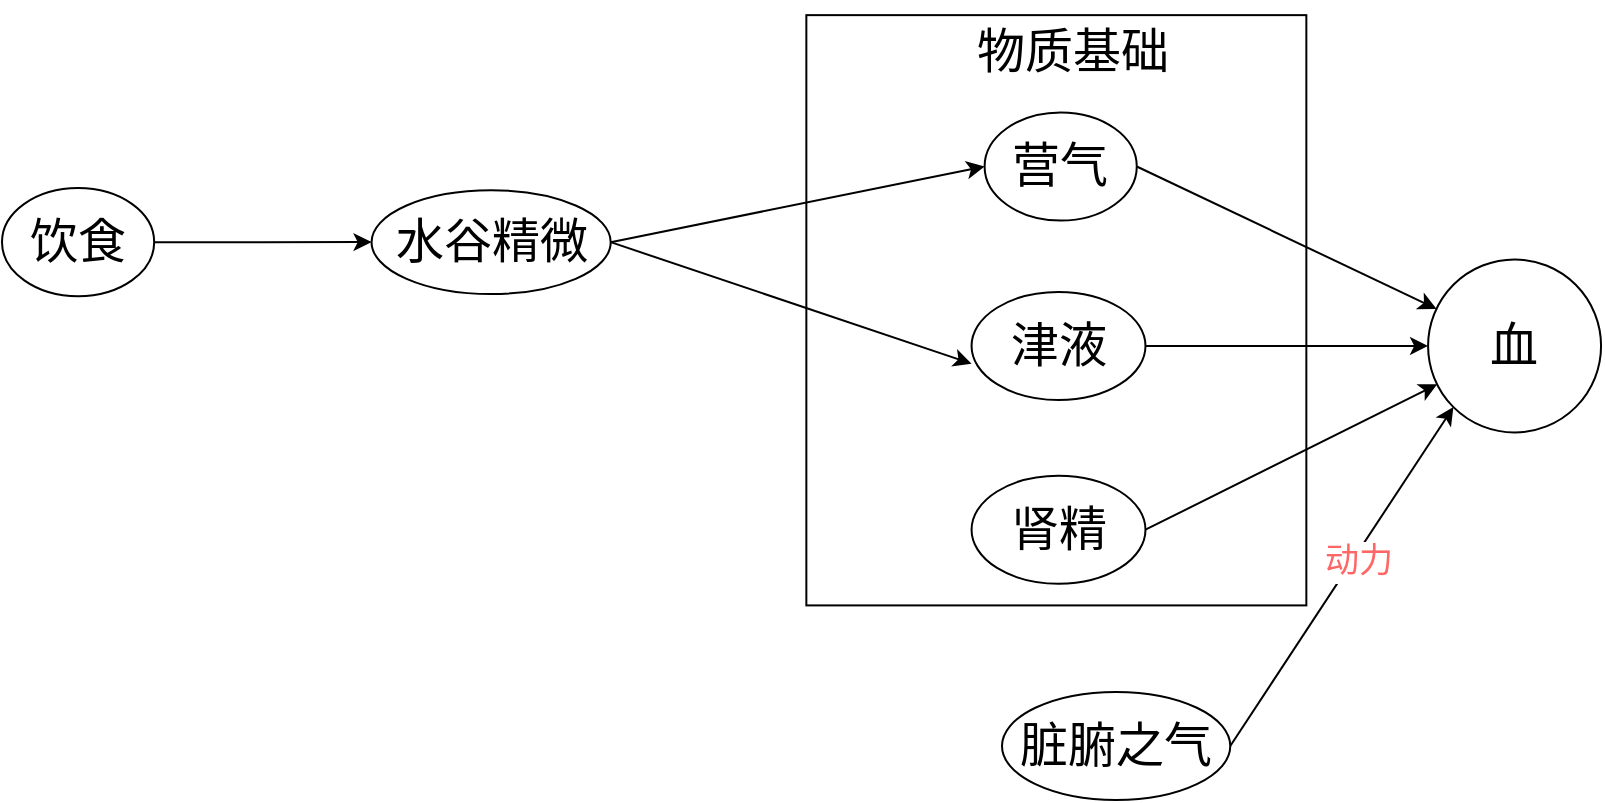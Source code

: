 <mxfile version="22.1.11" type="github">
  <diagram name="第 1 页" id="cFKTWYmAbknZH8ke3Prf">
    <mxGraphModel dx="1050" dy="557" grid="1" gridSize="10" guides="1" tooltips="1" connect="1" arrows="1" fold="1" page="1" pageScale="1" pageWidth="827" pageHeight="1169" math="0" shadow="0">
      <root>
        <mxCell id="0" />
        <mxCell id="1" parent="0" />
        <mxCell id="zENCPMbT2YAiZnQbpHa1-20" value="" style="group" vertex="1" connectable="0" parent="1">
          <mxGeometry x="14" y="40" width="800" height="400" as="geometry" />
        </mxCell>
        <mxCell id="zENCPMbT2YAiZnQbpHa1-1" value="" style="group" vertex="1" connectable="0" parent="zENCPMbT2YAiZnQbpHa1-20">
          <mxGeometry x="402.174" y="7.568" width="250" height="295.135" as="geometry" />
        </mxCell>
        <mxCell id="zENCPMbT2YAiZnQbpHa1-2" value="" style="rounded=0;whiteSpace=wrap;html=1;" vertex="1" parent="zENCPMbT2YAiZnQbpHa1-1">
          <mxGeometry width="250" height="295.135" as="geometry" />
        </mxCell>
        <mxCell id="zENCPMbT2YAiZnQbpHa1-3" value="&lt;font style=&quot;font-size: 24px;&quot;&gt;物质基础&lt;/font&gt;" style="text;html=1;strokeColor=none;fillColor=none;align=center;verticalAlign=middle;whiteSpace=wrap;rounded=0;" vertex="1" parent="zENCPMbT2YAiZnQbpHa1-1">
          <mxGeometry x="76.923" y="6.257" width="113.462" height="23.986" as="geometry" />
        </mxCell>
        <mxCell id="zENCPMbT2YAiZnQbpHa1-5" value="&lt;font style=&quot;font-size: 24px;&quot;&gt;营气&lt;/font&gt;" style="ellipse;whiteSpace=wrap;html=1;" vertex="1" parent="zENCPMbT2YAiZnQbpHa1-20">
          <mxGeometry x="491.304" y="56.216" width="76.087" height="54.054" as="geometry" />
        </mxCell>
        <mxCell id="zENCPMbT2YAiZnQbpHa1-7" value="&lt;font style=&quot;font-size: 24px;&quot;&gt;肾精&lt;/font&gt;" style="ellipse;whiteSpace=wrap;html=1;" vertex="1" parent="zENCPMbT2YAiZnQbpHa1-20">
          <mxGeometry x="484.783" y="237.838" width="86.957" height="54.054" as="geometry" />
        </mxCell>
        <mxCell id="zENCPMbT2YAiZnQbpHa1-9" value="&lt;font style=&quot;font-size: 24px;&quot;&gt;津液&lt;/font&gt;" style="ellipse;whiteSpace=wrap;html=1;" vertex="1" parent="zENCPMbT2YAiZnQbpHa1-20">
          <mxGeometry x="484.783" y="145.946" width="86.957" height="54.054" as="geometry" />
        </mxCell>
        <mxCell id="zENCPMbT2YAiZnQbpHa1-10" value="&lt;font style=&quot;font-size: 24px;&quot;&gt;血&lt;/font&gt;" style="ellipse;whiteSpace=wrap;html=1;aspect=fixed;" vertex="1" parent="zENCPMbT2YAiZnQbpHa1-20">
          <mxGeometry x="713.043" y="129.73" width="86.486" height="86.486" as="geometry" />
        </mxCell>
        <mxCell id="zENCPMbT2YAiZnQbpHa1-4" style="rounded=0;orthogonalLoop=1;jettySize=auto;html=1;exitX=1;exitY=0.5;exitDx=0;exitDy=0;" edge="1" parent="zENCPMbT2YAiZnQbpHa1-20" source="zENCPMbT2YAiZnQbpHa1-5" target="zENCPMbT2YAiZnQbpHa1-10">
          <mxGeometry relative="1" as="geometry" />
        </mxCell>
        <mxCell id="zENCPMbT2YAiZnQbpHa1-6" style="rounded=0;orthogonalLoop=1;jettySize=auto;html=1;exitX=1;exitY=0.5;exitDx=0;exitDy=0;" edge="1" parent="zENCPMbT2YAiZnQbpHa1-20" source="zENCPMbT2YAiZnQbpHa1-7" target="zENCPMbT2YAiZnQbpHa1-10">
          <mxGeometry relative="1" as="geometry" />
        </mxCell>
        <mxCell id="zENCPMbT2YAiZnQbpHa1-8" style="edgeStyle=orthogonalEdgeStyle;rounded=0;orthogonalLoop=1;jettySize=auto;html=1;exitX=1;exitY=0.5;exitDx=0;exitDy=0;" edge="1" parent="zENCPMbT2YAiZnQbpHa1-20" source="zENCPMbT2YAiZnQbpHa1-9" target="zENCPMbT2YAiZnQbpHa1-10">
          <mxGeometry relative="1" as="geometry" />
        </mxCell>
        <mxCell id="zENCPMbT2YAiZnQbpHa1-12" value="&lt;font style=&quot;font-size: 24px;&quot;&gt;饮食&lt;/font&gt;" style="ellipse;whiteSpace=wrap;html=1;" vertex="1" parent="zENCPMbT2YAiZnQbpHa1-20">
          <mxGeometry y="94.054" width="76.087" height="54.054" as="geometry" />
        </mxCell>
        <mxCell id="zENCPMbT2YAiZnQbpHa1-13" style="rounded=0;orthogonalLoop=1;jettySize=auto;html=1;exitX=1;exitY=0.5;exitDx=0;exitDy=0;entryX=0;entryY=0.5;entryDx=0;entryDy=0;" edge="1" parent="zENCPMbT2YAiZnQbpHa1-20" source="zENCPMbT2YAiZnQbpHa1-14" target="zENCPMbT2YAiZnQbpHa1-5">
          <mxGeometry relative="1" as="geometry" />
        </mxCell>
        <mxCell id="zENCPMbT2YAiZnQbpHa1-14" value="&lt;font style=&quot;font-size: 24px;&quot;&gt;水谷精微&lt;/font&gt;" style="ellipse;whiteSpace=wrap;html=1;" vertex="1" parent="zENCPMbT2YAiZnQbpHa1-20">
          <mxGeometry x="184.783" y="95.135" width="119.565" height="51.892" as="geometry" />
        </mxCell>
        <mxCell id="zENCPMbT2YAiZnQbpHa1-11" style="edgeStyle=orthogonalEdgeStyle;rounded=0;orthogonalLoop=1;jettySize=auto;html=1;exitX=1;exitY=0.5;exitDx=0;exitDy=0;" edge="1" parent="zENCPMbT2YAiZnQbpHa1-20" source="zENCPMbT2YAiZnQbpHa1-12" target="zENCPMbT2YAiZnQbpHa1-14">
          <mxGeometry relative="1" as="geometry" />
        </mxCell>
        <mxCell id="zENCPMbT2YAiZnQbpHa1-15" style="rounded=0;orthogonalLoop=1;jettySize=auto;html=1;entryX=0;entryY=0.664;entryDx=0;entryDy=0;entryPerimeter=0;exitX=1;exitY=0.5;exitDx=0;exitDy=0;" edge="1" parent="zENCPMbT2YAiZnQbpHa1-20" source="zENCPMbT2YAiZnQbpHa1-14" target="zENCPMbT2YAiZnQbpHa1-9">
          <mxGeometry relative="1" as="geometry">
            <mxPoint x="304.348" y="108.108" as="sourcePoint" />
          </mxGeometry>
        </mxCell>
        <mxCell id="zENCPMbT2YAiZnQbpHa1-16" style="rounded=0;orthogonalLoop=1;jettySize=auto;html=1;exitX=1;exitY=0.5;exitDx=0;exitDy=0;entryX=0;entryY=1;entryDx=0;entryDy=0;" edge="1" parent="zENCPMbT2YAiZnQbpHa1-20" source="zENCPMbT2YAiZnQbpHa1-18" target="zENCPMbT2YAiZnQbpHa1-10">
          <mxGeometry relative="1" as="geometry" />
        </mxCell>
        <mxCell id="zENCPMbT2YAiZnQbpHa1-17" value="&lt;font style=&quot;font-size: 17px;&quot;&gt;动力&lt;/font&gt;" style="edgeLabel;html=1;align=center;verticalAlign=middle;resizable=0;points=[];fontColor=#FF6666;" vertex="1" connectable="0" parent="zENCPMbT2YAiZnQbpHa1-16">
          <mxGeometry x="0.105" y="-2" relative="1" as="geometry">
            <mxPoint as="offset" />
          </mxGeometry>
        </mxCell>
        <mxCell id="zENCPMbT2YAiZnQbpHa1-18" value="&lt;font style=&quot;font-size: 24px;&quot;&gt;脏腑之气&lt;/font&gt;" style="ellipse;whiteSpace=wrap;html=1;" vertex="1" parent="zENCPMbT2YAiZnQbpHa1-20">
          <mxGeometry x="500" y="345.946" width="114.13" height="54.054" as="geometry" />
        </mxCell>
      </root>
    </mxGraphModel>
  </diagram>
</mxfile>
